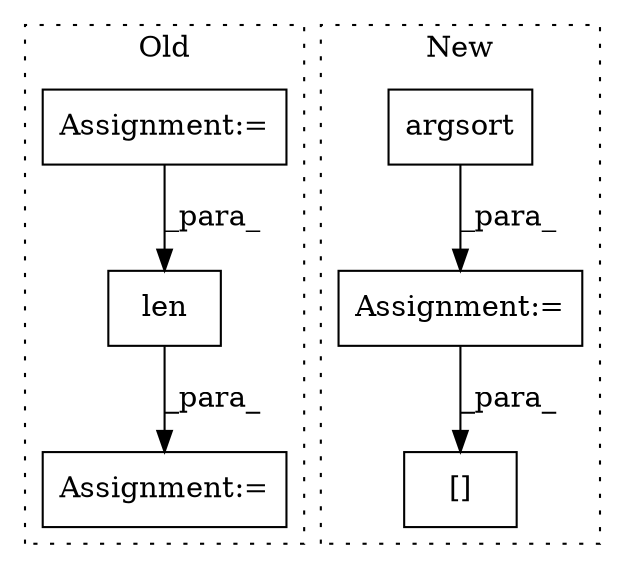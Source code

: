 digraph G {
subgraph cluster0 {
1 [label="len" a="32" s="23816,23836" l="4,1" shape="box"];
4 [label="Assignment:=" a="7" s="24033" l="1" shape="box"];
6 [label="Assignment:=" a="7" s="23664" l="1" shape="box"];
label = "Old";
style="dotted";
}
subgraph cluster1 {
2 [label="argsort" a="32" s="26880,26903" l="8,1" shape="box"];
3 [label="Assignment:=" a="7" s="26873" l="1" shape="box"];
5 [label="[]" a="2" s="27059,27085" l="12,1" shape="box"];
label = "New";
style="dotted";
}
1 -> 4 [label="_para_"];
2 -> 3 [label="_para_"];
3 -> 5 [label="_para_"];
6 -> 1 [label="_para_"];
}